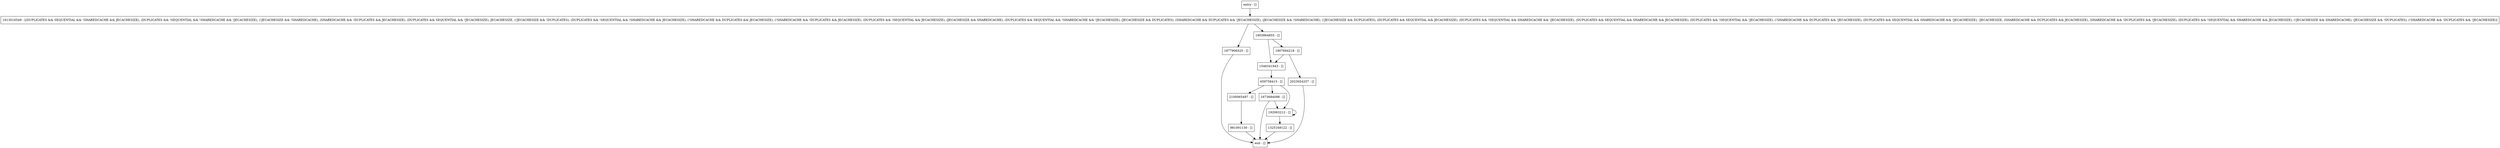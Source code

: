 digraph findParentAndRetry {
node [shape=record];
1877906525 [label="1877906525 - []"];
1325169122 [label="1325169122 - []"];
1613016549 [label="1613016549 - [(DUPLICATES && SEQUENTIAL && !SHAREDCACHE && JECACHESIZE), (DUPLICATES && !SEQUENTIAL && !SHAREDCACHE && !JECACHESIZE), (!JECACHESIZE && !SHAREDCACHE), (SHAREDCACHE && !DUPLICATES && JECACHESIZE), (DUPLICATES && SEQUENTIAL && !JECACHESIZE), JECACHESIZE, (!JECACHESIZE && !DUPLICATES), (DUPLICATES && !SEQUENTIAL && !SHAREDCACHE && JECACHESIZE), (!SHAREDCACHE && DUPLICATES && JECACHESIZE), (!SHAREDCACHE && !DUPLICATES && JECACHESIZE), (DUPLICATES && !SEQUENTIAL && JECACHESIZE), (JECACHESIZE && SHAREDCACHE), (DUPLICATES && SEQUENTIAL && !SHAREDCACHE && !JECACHESIZE), (JECACHESIZE && DUPLICATES), (SHAREDCACHE && DUPLICATES && !JECACHESIZE), (JECACHESIZE && !SHAREDCACHE), (!JECACHESIZE && DUPLICATES), (DUPLICATES && SEQUENTIAL && JECACHESIZE), (DUPLICATES && !SEQUENTIAL && SHAREDCACHE && !JECACHESIZE), (DUPLICATES && SEQUENTIAL && SHAREDCACHE && JECACHESIZE), (DUPLICATES && !SEQUENTIAL && !JECACHESIZE), (!SHAREDCACHE && DUPLICATES && !JECACHESIZE), (DUPLICATES && SEQUENTIAL && SHAREDCACHE && !JECACHESIZE), !JECACHESIZE, (SHAREDCACHE && DUPLICATES && JECACHESIZE), (SHAREDCACHE && !DUPLICATES && !JECACHESIZE), (DUPLICATES && !SEQUENTIAL && SHAREDCACHE && JECACHESIZE), (!JECACHESIZE && SHAREDCACHE), (JECACHESIZE && !DUPLICATES), (!SHAREDCACHE && !DUPLICATES && !JECACHESIZE)]"];
659758415 [label="659758415 - []"];
981091130 [label="981091130 - []"];
1907694218 [label="1907694218 - []"];
1546341943 [label="1546341943 - []"];
2100065497 [label="2100065497 - []"];
1903864855 [label="1903864855 - []"];
entry [label="entry - []"];
exit [label="exit - []"];
1673684098 [label="1673684098 - []"];
2023054257 [label="2023054257 - []"];
192063212 [label="192063212 - []"];
entry;
exit;
1877906525 -> exit;
1325169122 -> exit;
1613016549 -> 1877906525;
1613016549 -> 1903864855;
659758415 -> 1673684098;
659758415 -> 2100065497;
659758415 -> 192063212;
981091130 -> exit;
1907694218 -> 2023054257;
1907694218 -> 1546341943;
1546341943 -> 659758415;
2100065497 -> 981091130;
1903864855 -> 1907694218;
1903864855 -> 1546341943;
entry -> 1613016549;
1673684098 -> exit;
1673684098 -> 192063212;
2023054257 -> exit;
192063212 -> 1325169122;
192063212 -> 192063212;
}
